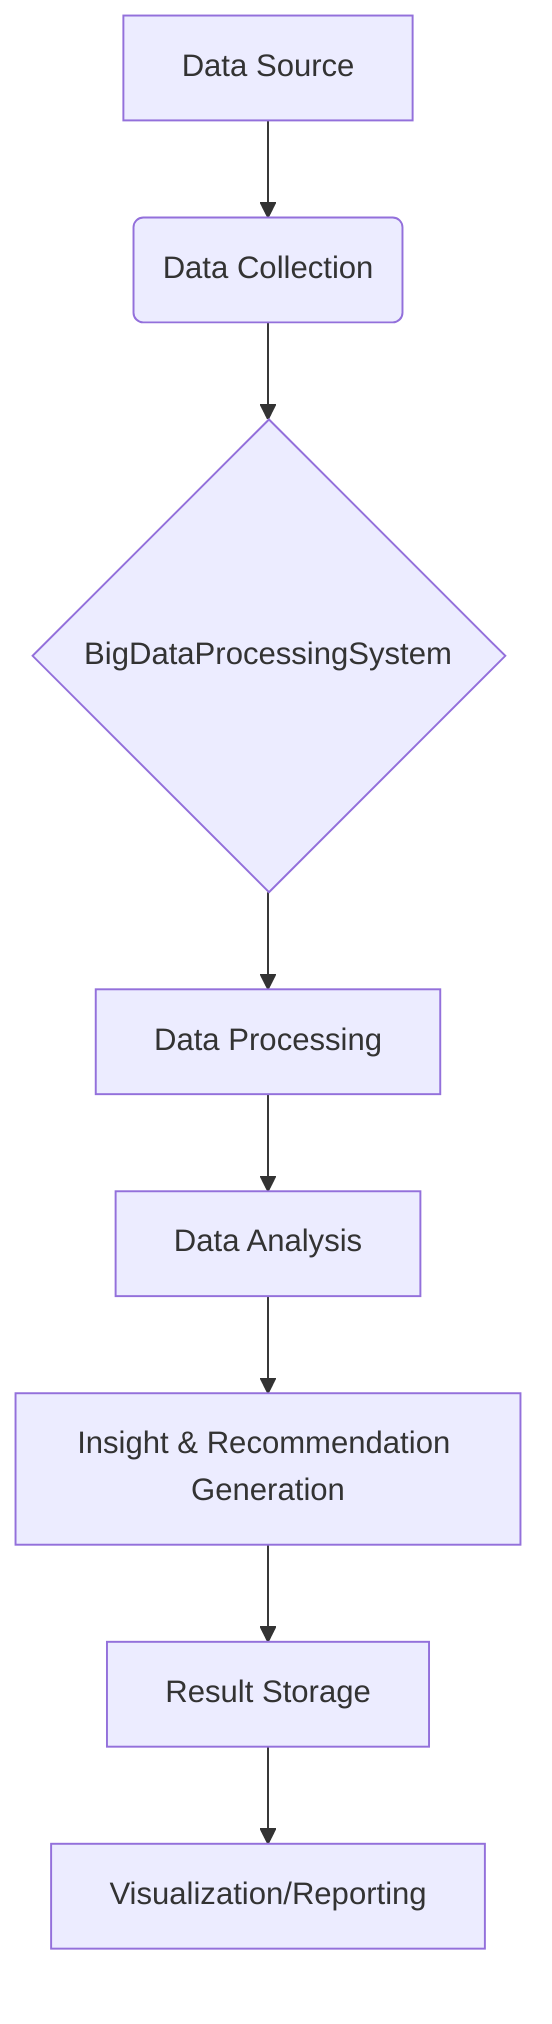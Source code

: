 graph TD
    A[Data Source] --> B(Data Collection)
    B --> C{BigDataProcessingSystem}
    C --> D[Data Processing]
    D --> E[Data Analysis]
    E --> F[Insight & Recommendation Generation]
    F --> G[Result Storage]
    G --> H[Visualization/Reporting]
